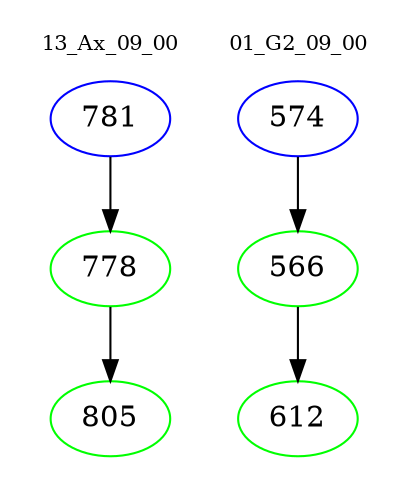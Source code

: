 digraph{
subgraph cluster_0 {
color = white
label = "13_Ax_09_00";
fontsize=10;
T0_781 [label="781", color="blue"]
T0_781 -> T0_778 [color="black"]
T0_778 [label="778", color="green"]
T0_778 -> T0_805 [color="black"]
T0_805 [label="805", color="green"]
}
subgraph cluster_1 {
color = white
label = "01_G2_09_00";
fontsize=10;
T1_574 [label="574", color="blue"]
T1_574 -> T1_566 [color="black"]
T1_566 [label="566", color="green"]
T1_566 -> T1_612 [color="black"]
T1_612 [label="612", color="green"]
}
}
